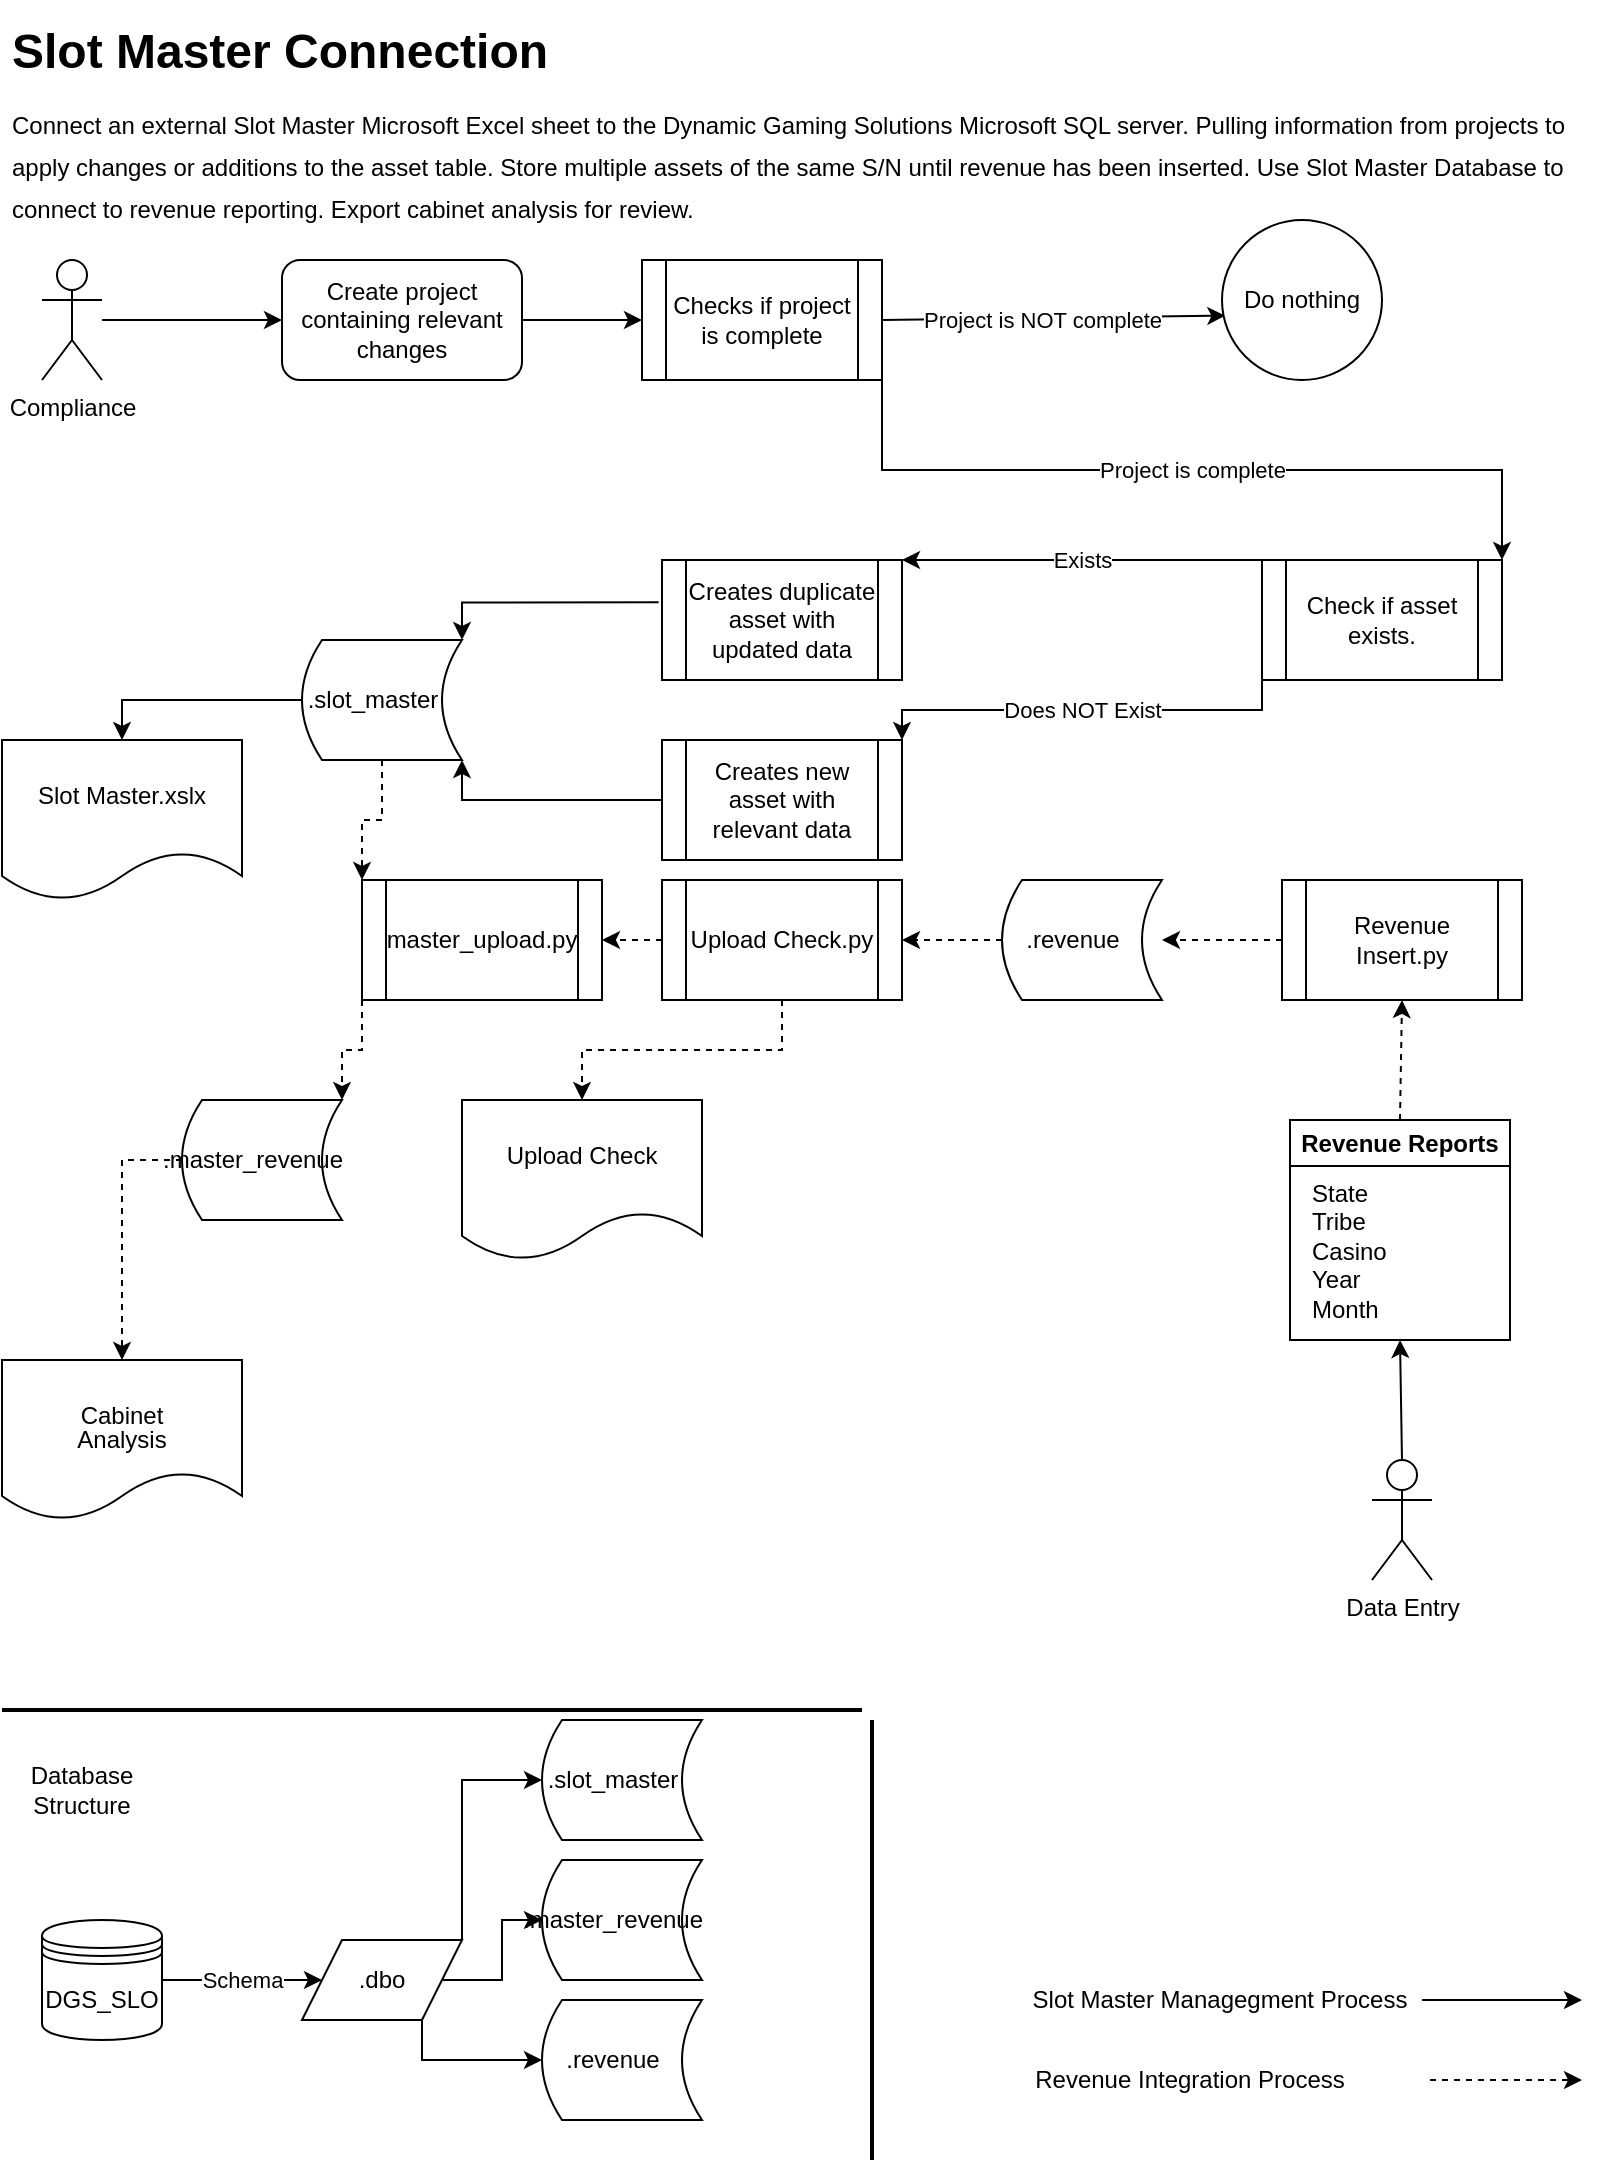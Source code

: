 <mxfile>
    <diagram id="C5RBs43oDa-KdzZeNtuy" name="Page-1">
        <mxGraphModel dx="1243" dy="1098" grid="1" gridSize="10" guides="1" tooltips="1" connect="1" arrows="1" fold="1" page="1" pageScale="1" pageWidth="850" pageHeight="1100" background="none" math="0" shadow="0">
            <root>
                <mxCell id="WIyWlLk6GJQsqaUBKTNV-0"/>
                <mxCell id="WIyWlLk6GJQsqaUBKTNV-1" parent="WIyWlLk6GJQsqaUBKTNV-0"/>
                <mxCell id="UrWYrcBueKwEf1aX-Rte-0" value="&lt;h1 style=&quot;line-height: 80%;&quot;&gt;&lt;span style=&quot;background-color: initial;&quot;&gt;Slot Master Connection&lt;/span&gt;&lt;/h1&gt;&lt;h1 style=&quot;line-height: 70%;&quot;&gt;&lt;span style=&quot;font-weight: 400;&quot;&gt;&lt;font style=&quot;font-size: 12px;&quot;&gt;Connect an external Slot Master Microsoft Excel sheet to the Dynamic Gaming Solutions Microsoft SQL server. Pulling information from projects to apply changes or additions to the asset table. Store multiple assets of the same S/N until revenue has been inserted. Use Slot Master Database to connect to revenue reporting. Export cabinet analysis for review.&lt;/font&gt;&lt;/span&gt;&lt;/h1&gt;" style="text;html=1;strokeColor=none;fillColor=none;spacing=5;spacingTop=-20;whiteSpace=wrap;overflow=hidden;rounded=0;" parent="WIyWlLk6GJQsqaUBKTNV-1" vertex="1">
                    <mxGeometry x="10" y="10" width="810" height="120" as="geometry"/>
                </mxCell>
                <mxCell id="UrWYrcBueKwEf1aX-Rte-1" value="Compliance" style="shape=umlActor;verticalLabelPosition=bottom;verticalAlign=top;html=1;outlineConnect=0;" parent="WIyWlLk6GJQsqaUBKTNV-1" vertex="1">
                    <mxGeometry x="30" y="130" width="30" height="60" as="geometry"/>
                </mxCell>
                <mxCell id="_Gnq-zmmvSpw4ipCfWBr-0" value="Create project containing relevant changes" style="rounded=1;whiteSpace=wrap;html=1;" parent="WIyWlLk6GJQsqaUBKTNV-1" vertex="1">
                    <mxGeometry x="150" y="130" width="120" height="60" as="geometry"/>
                </mxCell>
                <mxCell id="_Gnq-zmmvSpw4ipCfWBr-1" value="" style="endArrow=classic;html=1;rounded=0;entryX=0;entryY=0.5;entryDx=0;entryDy=0;" parent="WIyWlLk6GJQsqaUBKTNV-1" source="UrWYrcBueKwEf1aX-Rte-1" target="_Gnq-zmmvSpw4ipCfWBr-0" edge="1">
                    <mxGeometry width="50" height="50" relative="1" as="geometry">
                        <mxPoint x="390" y="420" as="sourcePoint"/>
                        <mxPoint x="440" y="370" as="targetPoint"/>
                    </mxGeometry>
                </mxCell>
                <mxCell id="_Gnq-zmmvSpw4ipCfWBr-4" value="" style="endArrow=classic;html=1;rounded=0;exitX=1;exitY=0.5;exitDx=0;exitDy=0;entryX=0;entryY=0.5;entryDx=0;entryDy=0;" parent="WIyWlLk6GJQsqaUBKTNV-1" source="_Gnq-zmmvSpw4ipCfWBr-0" target="_Gnq-zmmvSpw4ipCfWBr-11" edge="1">
                    <mxGeometry width="50" height="50" relative="1" as="geometry">
                        <mxPoint x="390" y="420" as="sourcePoint"/>
                        <mxPoint x="360" y="160" as="targetPoint"/>
                    </mxGeometry>
                </mxCell>
                <mxCell id="_Gnq-zmmvSpw4ipCfWBr-6" value="Check if asset exists." style="shape=process;whiteSpace=wrap;html=1;backgroundOutline=1;" parent="WIyWlLk6GJQsqaUBKTNV-1" vertex="1">
                    <mxGeometry x="640" y="280" width="120" height="60" as="geometry"/>
                </mxCell>
                <mxCell id="_Gnq-zmmvSpw4ipCfWBr-7" value="" style="endArrow=classic;html=1;rounded=0;exitX=0;exitY=0;exitDx=0;exitDy=0;entryX=1;entryY=0;entryDx=0;entryDy=0;" parent="WIyWlLk6GJQsqaUBKTNV-1" source="_Gnq-zmmvSpw4ipCfWBr-6" target="_Gnq-zmmvSpw4ipCfWBr-10" edge="1">
                    <mxGeometry relative="1" as="geometry">
                        <mxPoint x="20" y="570" as="sourcePoint"/>
                        <mxPoint x="250" y="360" as="targetPoint"/>
                    </mxGeometry>
                </mxCell>
                <mxCell id="_Gnq-zmmvSpw4ipCfWBr-8" value="Exists" style="edgeLabel;resizable=0;html=1;align=center;verticalAlign=middle;" parent="_Gnq-zmmvSpw4ipCfWBr-7" connectable="0" vertex="1">
                    <mxGeometry relative="1" as="geometry"/>
                </mxCell>
                <mxCell id="_Gnq-zmmvSpw4ipCfWBr-10" value="Creates duplicate asset with updated data" style="shape=process;whiteSpace=wrap;html=1;backgroundOutline=1;" parent="WIyWlLk6GJQsqaUBKTNV-1" vertex="1">
                    <mxGeometry x="340" y="280" width="120" height="60" as="geometry"/>
                </mxCell>
                <mxCell id="_Gnq-zmmvSpw4ipCfWBr-11" value="Checks if project is complete" style="shape=process;whiteSpace=wrap;html=1;backgroundOutline=1;" parent="WIyWlLk6GJQsqaUBKTNV-1" vertex="1">
                    <mxGeometry x="330" y="130" width="120" height="60" as="geometry"/>
                </mxCell>
                <mxCell id="_Gnq-zmmvSpw4ipCfWBr-12" value="" style="endArrow=classic;html=1;rounded=0;exitX=1;exitY=0.5;exitDx=0;exitDy=0;entryX=0.021;entryY=0.598;entryDx=0;entryDy=0;entryPerimeter=0;" parent="WIyWlLk6GJQsqaUBKTNV-1" source="_Gnq-zmmvSpw4ipCfWBr-11" target="_Gnq-zmmvSpw4ipCfWBr-14" edge="1">
                    <mxGeometry relative="1" as="geometry">
                        <mxPoint x="360" y="320" as="sourcePoint"/>
                        <mxPoint x="620" y="190" as="targetPoint"/>
                    </mxGeometry>
                </mxCell>
                <mxCell id="_Gnq-zmmvSpw4ipCfWBr-13" value="Project is NOT complete" style="edgeLabel;resizable=0;html=1;align=center;verticalAlign=middle;" parent="_Gnq-zmmvSpw4ipCfWBr-12" connectable="0" vertex="1">
                    <mxGeometry relative="1" as="geometry">
                        <mxPoint x="-6" y="1" as="offset"/>
                    </mxGeometry>
                </mxCell>
                <mxCell id="_Gnq-zmmvSpw4ipCfWBr-14" value="Do nothing" style="ellipse;whiteSpace=wrap;html=1;aspect=fixed;" parent="WIyWlLk6GJQsqaUBKTNV-1" vertex="1">
                    <mxGeometry x="620" y="110" width="80" height="80" as="geometry"/>
                </mxCell>
                <mxCell id="_Gnq-zmmvSpw4ipCfWBr-15" value="" style="endArrow=classic;html=1;rounded=0;exitX=1;exitY=1;exitDx=0;exitDy=0;edgeStyle=orthogonalEdgeStyle;entryX=1;entryY=0;entryDx=0;entryDy=0;" parent="WIyWlLk6GJQsqaUBKTNV-1" source="_Gnq-zmmvSpw4ipCfWBr-11" target="_Gnq-zmmvSpw4ipCfWBr-6" edge="1">
                    <mxGeometry relative="1" as="geometry">
                        <mxPoint x="240" y="290" as="sourcePoint"/>
                        <mxPoint x="760" y="200" as="targetPoint"/>
                    </mxGeometry>
                </mxCell>
                <mxCell id="_Gnq-zmmvSpw4ipCfWBr-16" value="Project is complete" style="edgeLabel;resizable=0;html=1;align=center;verticalAlign=middle;" parent="_Gnq-zmmvSpw4ipCfWBr-15" connectable="0" vertex="1">
                    <mxGeometry relative="1" as="geometry"/>
                </mxCell>
                <mxCell id="_Gnq-zmmvSpw4ipCfWBr-18" value="Creates new asset with relevant data" style="shape=process;whiteSpace=wrap;html=1;backgroundOutline=1;" parent="WIyWlLk6GJQsqaUBKTNV-1" vertex="1">
                    <mxGeometry x="340" y="370" width="120" height="60" as="geometry"/>
                </mxCell>
                <mxCell id="_Gnq-zmmvSpw4ipCfWBr-19" value="" style="endArrow=classic;html=1;rounded=0;exitX=0;exitY=1;exitDx=0;exitDy=0;entryX=1;entryY=0;entryDx=0;entryDy=0;edgeStyle=orthogonalEdgeStyle;" parent="WIyWlLk6GJQsqaUBKTNV-1" source="_Gnq-zmmvSpw4ipCfWBr-6" target="_Gnq-zmmvSpw4ipCfWBr-18" edge="1">
                    <mxGeometry relative="1" as="geometry">
                        <mxPoint x="240" y="450" as="sourcePoint"/>
                        <mxPoint x="340" y="450" as="targetPoint"/>
                    </mxGeometry>
                </mxCell>
                <mxCell id="_Gnq-zmmvSpw4ipCfWBr-20" value="Does NOT Exist" style="edgeLabel;resizable=0;html=1;align=center;verticalAlign=middle;" parent="_Gnq-zmmvSpw4ipCfWBr-19" connectable="0" vertex="1">
                    <mxGeometry relative="1" as="geometry"/>
                </mxCell>
                <mxCell id="_Gnq-zmmvSpw4ipCfWBr-24" value="" style="endArrow=classic;html=1;rounded=0;exitX=-0.014;exitY=0.353;exitDx=0;exitDy=0;exitPerimeter=0;entryX=1;entryY=0;entryDx=0;entryDy=0;edgeStyle=orthogonalEdgeStyle;" parent="WIyWlLk6GJQsqaUBKTNV-1" source="_Gnq-zmmvSpw4ipCfWBr-10" target="20" edge="1">
                    <mxGeometry width="50" height="50" relative="1" as="geometry">
                        <mxPoint x="380" y="450" as="sourcePoint"/>
                        <mxPoint x="240" y="335" as="targetPoint"/>
                    </mxGeometry>
                </mxCell>
                <mxCell id="_Gnq-zmmvSpw4ipCfWBr-25" value="" style="endArrow=classic;html=1;rounded=0;entryX=1;entryY=1;entryDx=0;entryDy=0;exitX=0;exitY=0.5;exitDx=0;exitDy=0;edgeStyle=orthogonalEdgeStyle;" parent="WIyWlLk6GJQsqaUBKTNV-1" source="_Gnq-zmmvSpw4ipCfWBr-18" target="20" edge="1">
                    <mxGeometry width="50" height="50" relative="1" as="geometry">
                        <mxPoint x="380" y="450" as="sourcePoint"/>
                        <mxPoint x="240" y="359.92" as="targetPoint"/>
                    </mxGeometry>
                </mxCell>
                <mxCell id="_Gnq-zmmvSpw4ipCfWBr-26" value="Slot Master.xslx" style="shape=document;whiteSpace=wrap;html=1;boundedLbl=1;" parent="WIyWlLk6GJQsqaUBKTNV-1" vertex="1">
                    <mxGeometry x="10" y="370" width="120" height="80" as="geometry"/>
                </mxCell>
                <mxCell id="5" value="" style="endArrow=classic;html=1;exitX=0;exitY=0.5;exitDx=0;exitDy=0;entryX=0.5;entryY=0;entryDx=0;entryDy=0;edgeStyle=orthogonalEdgeStyle;strokeWidth=1;arcSize=0;" parent="WIyWlLk6GJQsqaUBKTNV-1" source="20" target="_Gnq-zmmvSpw4ipCfWBr-26" edge="1">
                    <mxGeometry width="50" height="50" relative="1" as="geometry">
                        <mxPoint x="170" y="335" as="sourcePoint"/>
                        <mxPoint x="110" y="310" as="targetPoint"/>
                    </mxGeometry>
                </mxCell>
                <mxCell id="6" value="&lt;p style=&quot;line-height: 100%;&quot;&gt;Cabinet&lt;br&gt;Analysis&lt;br&gt;&lt;/p&gt;" style="shape=document;whiteSpace=wrap;html=1;boundedLbl=1;spacingTop=9;" parent="WIyWlLk6GJQsqaUBKTNV-1" vertex="1">
                    <mxGeometry x="10" y="680" width="120" height="80" as="geometry"/>
                </mxCell>
                <mxCell id="8" value="DGS_SLO" style="shape=datastore;whiteSpace=wrap;html=1;" parent="WIyWlLk6GJQsqaUBKTNV-1" vertex="1">
                    <mxGeometry x="30" y="960" width="60" height="60" as="geometry"/>
                </mxCell>
                <mxCell id="9" value=".dbo" style="shape=parallelogram;perimeter=parallelogramPerimeter;whiteSpace=wrap;html=1;fixedSize=1;" parent="WIyWlLk6GJQsqaUBKTNV-1" vertex="1">
                    <mxGeometry x="160" y="970" width="80" height="40" as="geometry"/>
                </mxCell>
                <mxCell id="11" value="" style="endArrow=classic;html=1;strokeWidth=1;exitX=1;exitY=0.5;exitDx=0;exitDy=0;entryX=0;entryY=0.5;entryDx=0;entryDy=0;" parent="WIyWlLk6GJQsqaUBKTNV-1" source="8" target="9" edge="1">
                    <mxGeometry relative="1" as="geometry">
                        <mxPoint x="330" y="830" as="sourcePoint"/>
                        <mxPoint x="430" y="830" as="targetPoint"/>
                    </mxGeometry>
                </mxCell>
                <mxCell id="12" value="Schema" style="edgeLabel;resizable=0;html=1;align=center;verticalAlign=middle;" parent="11" connectable="0" vertex="1">
                    <mxGeometry relative="1" as="geometry"/>
                </mxCell>
                <mxCell id="13" value=".slot_master" style="shape=dataStorage;whiteSpace=wrap;html=1;fixedSize=1;size=10;spacingRight=9;" parent="WIyWlLk6GJQsqaUBKTNV-1" vertex="1">
                    <mxGeometry x="280" y="860" width="80" height="60" as="geometry"/>
                </mxCell>
                <mxCell id="14" value=".master_revenue" style="shape=dataStorage;whiteSpace=wrap;html=1;fixedSize=1;size=10;spacingRight=9;" parent="WIyWlLk6GJQsqaUBKTNV-1" vertex="1">
                    <mxGeometry x="280" y="930" width="80" height="60" as="geometry"/>
                </mxCell>
                <mxCell id="15" value="" style="endArrow=classic;html=1;strokeWidth=1;exitX=1;exitY=0;exitDx=0;exitDy=0;entryX=0;entryY=0.5;entryDx=0;entryDy=0;edgeStyle=orthogonalEdgeStyle;arcSize=0;" parent="WIyWlLk6GJQsqaUBKTNV-1" source="9" target="13" edge="1">
                    <mxGeometry width="50" height="50" relative="1" as="geometry">
                        <mxPoint x="260" y="910" as="sourcePoint"/>
                        <mxPoint x="310" y="860" as="targetPoint"/>
                    </mxGeometry>
                </mxCell>
                <mxCell id="16" value="" style="endArrow=classic;html=1;strokeWidth=1;exitX=1;exitY=0.5;exitDx=0;exitDy=0;entryX=0;entryY=0.5;entryDx=0;entryDy=0;edgeStyle=orthogonalEdgeStyle;arcSize=0;" parent="WIyWlLk6GJQsqaUBKTNV-1" source="9" target="14" edge="1">
                    <mxGeometry width="50" height="50" relative="1" as="geometry">
                        <mxPoint x="260" y="910" as="sourcePoint"/>
                        <mxPoint x="310" y="860" as="targetPoint"/>
                    </mxGeometry>
                </mxCell>
                <mxCell id="17" value="" style="line;strokeWidth=2;html=1;" parent="WIyWlLk6GJQsqaUBKTNV-1" vertex="1">
                    <mxGeometry x="10" y="850" width="430" height="10" as="geometry"/>
                </mxCell>
                <mxCell id="18" value="Database Structure" style="text;html=1;strokeColor=none;fillColor=none;align=center;verticalAlign=middle;whiteSpace=wrap;rounded=0;" parent="WIyWlLk6GJQsqaUBKTNV-1" vertex="1">
                    <mxGeometry x="20" y="880" width="60" height="30" as="geometry"/>
                </mxCell>
                <mxCell id="19" value="" style="line;strokeWidth=2;direction=south;html=1;" parent="WIyWlLk6GJQsqaUBKTNV-1" vertex="1">
                    <mxGeometry x="440" y="860" width="10" height="220" as="geometry"/>
                </mxCell>
                <mxCell id="20" value=".slot_master" style="shape=dataStorage;whiteSpace=wrap;html=1;fixedSize=1;size=10;spacingRight=9;" parent="WIyWlLk6GJQsqaUBKTNV-1" vertex="1">
                    <mxGeometry x="160" y="320" width="80" height="60" as="geometry"/>
                </mxCell>
                <mxCell id="21" value=".master_revenue" style="shape=dataStorage;whiteSpace=wrap;html=1;fixedSize=1;size=10;spacingRight=9;" parent="WIyWlLk6GJQsqaUBKTNV-1" vertex="1">
                    <mxGeometry x="100" y="550" width="80" height="60" as="geometry"/>
                </mxCell>
                <mxCell id="22" value="" style="endArrow=classic;html=1;strokeWidth=1;exitX=0;exitY=0.5;exitDx=0;exitDy=0;entryX=0.5;entryY=0;entryDx=0;entryDy=0;edgeStyle=orthogonalEdgeStyle;arcSize=0;dashed=1;" parent="WIyWlLk6GJQsqaUBKTNV-1" source="21" target="6" edge="1">
                    <mxGeometry width="50" height="50" relative="1" as="geometry">
                        <mxPoint x="410" y="560" as="sourcePoint"/>
                        <mxPoint x="460" y="510" as="targetPoint"/>
                    </mxGeometry>
                </mxCell>
                <mxCell id="24" value=".revenue" style="shape=dataStorage;whiteSpace=wrap;html=1;fixedSize=1;size=10;spacingRight=9;" parent="WIyWlLk6GJQsqaUBKTNV-1" vertex="1">
                    <mxGeometry x="280" y="1000" width="80" height="60" as="geometry"/>
                </mxCell>
                <mxCell id="25" value="" style="endArrow=classic;html=1;strokeWidth=1;exitX=0.75;exitY=1;exitDx=0;exitDy=0;entryX=0;entryY=0.5;entryDx=0;entryDy=0;edgeStyle=orthogonalEdgeStyle;arcSize=0;" parent="WIyWlLk6GJQsqaUBKTNV-1" source="9" target="24" edge="1">
                    <mxGeometry width="50" height="50" relative="1" as="geometry">
                        <mxPoint x="290" y="950" as="sourcePoint"/>
                        <mxPoint x="340" y="900" as="targetPoint"/>
                    </mxGeometry>
                </mxCell>
                <mxCell id="27" value="master_upload.py" style="shape=process;whiteSpace=wrap;html=1;backgroundOutline=1;" parent="WIyWlLk6GJQsqaUBKTNV-1" vertex="1">
                    <mxGeometry x="190" y="440" width="120" height="60" as="geometry"/>
                </mxCell>
                <mxCell id="28" value="" style="endArrow=classic;html=1;strokeWidth=1;exitX=0.5;exitY=1;exitDx=0;exitDy=0;entryX=0;entryY=0;entryDx=0;entryDy=0;edgeStyle=orthogonalEdgeStyle;arcSize=0;dashed=1;" parent="WIyWlLk6GJQsqaUBKTNV-1" source="20" target="27" edge="1">
                    <mxGeometry width="50" height="50" relative="1" as="geometry">
                        <mxPoint x="270" y="580" as="sourcePoint"/>
                        <mxPoint x="320" y="530" as="targetPoint"/>
                    </mxGeometry>
                </mxCell>
                <mxCell id="29" value="" style="endArrow=classic;html=1;strokeWidth=1;exitX=0;exitY=1;exitDx=0;exitDy=0;entryX=1;entryY=0;entryDx=0;entryDy=0;arcSize=0;edgeStyle=orthogonalEdgeStyle;dashed=1;" parent="WIyWlLk6GJQsqaUBKTNV-1" source="27" target="21" edge="1">
                    <mxGeometry width="50" height="50" relative="1" as="geometry">
                        <mxPoint x="270" y="580" as="sourcePoint"/>
                        <mxPoint x="320" y="530" as="targetPoint"/>
                    </mxGeometry>
                </mxCell>
                <mxCell id="30" value=".revenue" style="shape=dataStorage;whiteSpace=wrap;html=1;fixedSize=1;size=10;spacingRight=9;" parent="WIyWlLk6GJQsqaUBKTNV-1" vertex="1">
                    <mxGeometry x="510" y="440" width="80" height="60" as="geometry"/>
                </mxCell>
                <mxCell id="32" value="Upload Check.py" style="shape=process;whiteSpace=wrap;html=1;backgroundOutline=1;" parent="WIyWlLk6GJQsqaUBKTNV-1" vertex="1">
                    <mxGeometry x="340" y="440" width="120" height="60" as="geometry"/>
                </mxCell>
                <mxCell id="33" value="" style="endArrow=classic;html=1;strokeWidth=1;exitX=0;exitY=0.5;exitDx=0;exitDy=0;entryX=1;entryY=0.5;entryDx=0;entryDy=0;dashed=1;" parent="WIyWlLk6GJQsqaUBKTNV-1" source="32" target="27" edge="1">
                    <mxGeometry width="50" height="50" relative="1" as="geometry">
                        <mxPoint x="390" y="570" as="sourcePoint"/>
                        <mxPoint x="440" y="520" as="targetPoint"/>
                    </mxGeometry>
                </mxCell>
                <mxCell id="34" value="Upload Check" style="shape=document;whiteSpace=wrap;html=1;boundedLbl=1;" parent="WIyWlLk6GJQsqaUBKTNV-1" vertex="1">
                    <mxGeometry x="240" y="550" width="120" height="80" as="geometry"/>
                </mxCell>
                <mxCell id="35" value="" style="endArrow=classic;html=1;strokeWidth=1;exitX=0.5;exitY=1;exitDx=0;exitDy=0;entryX=0.5;entryY=0;entryDx=0;entryDy=0;edgeStyle=orthogonalEdgeStyle;arcSize=0;dashed=1;" parent="WIyWlLk6GJQsqaUBKTNV-1" source="32" target="34" edge="1">
                    <mxGeometry width="50" height="50" relative="1" as="geometry">
                        <mxPoint x="390" y="570" as="sourcePoint"/>
                        <mxPoint x="440" y="520" as="targetPoint"/>
                    </mxGeometry>
                </mxCell>
                <mxCell id="38" value="" style="endArrow=classic;html=1;strokeWidth=1;exitX=0;exitY=0.5;exitDx=0;exitDy=0;entryX=1;entryY=0.5;entryDx=0;entryDy=0;dashed=1;" parent="WIyWlLk6GJQsqaUBKTNV-1" source="30" target="32" edge="1">
                    <mxGeometry width="50" height="50" relative="1" as="geometry">
                        <mxPoint x="390" y="570" as="sourcePoint"/>
                        <mxPoint x="440" y="520" as="targetPoint"/>
                    </mxGeometry>
                </mxCell>
                <mxCell id="39" value="Revenue Insert.py" style="shape=process;whiteSpace=wrap;html=1;backgroundOutline=1;" parent="WIyWlLk6GJQsqaUBKTNV-1" vertex="1">
                    <mxGeometry x="650" y="440" width="120" height="60" as="geometry"/>
                </mxCell>
                <mxCell id="40" value="" style="endArrow=classic;html=1;strokeWidth=1;exitX=0;exitY=0.5;exitDx=0;exitDy=0;entryX=1;entryY=0.5;entryDx=0;entryDy=0;dashed=1;" parent="WIyWlLk6GJQsqaUBKTNV-1" source="39" target="30" edge="1">
                    <mxGeometry width="50" height="50" relative="1" as="geometry">
                        <mxPoint x="380" y="560" as="sourcePoint"/>
                        <mxPoint x="430" y="510" as="targetPoint"/>
                    </mxGeometry>
                </mxCell>
                <mxCell id="41" value="Revenue Reports" style="swimlane;whiteSpace=wrap;html=1;" parent="WIyWlLk6GJQsqaUBKTNV-1" vertex="1">
                    <mxGeometry x="654" y="560" width="110" height="110" as="geometry">
                        <mxRectangle x="654" y="560" width="140" height="30" as="alternateBounds"/>
                    </mxGeometry>
                </mxCell>
                <mxCell id="43" value="State&lt;br&gt;Tribe&lt;br&gt;Casino&lt;br&gt;Year&lt;br&gt;Month" style="text;strokeColor=none;fillColor=none;align=left;verticalAlign=middle;spacingLeft=4;spacingRight=4;overflow=hidden;points=[[0,0.5],[1,0.5]];portConstraint=eastwest;rotatable=0;whiteSpace=wrap;html=1;" parent="41" vertex="1">
                    <mxGeometry x="5" y="27" width="80" height="73" as="geometry"/>
                </mxCell>
                <mxCell id="44" value="" style="endArrow=classic;html=1;strokeWidth=1;entryX=0.5;entryY=1;entryDx=0;entryDy=0;exitX=0.5;exitY=0;exitDx=0;exitDy=0;dashed=1;" parent="WIyWlLk6GJQsqaUBKTNV-1" source="41" target="39" edge="1">
                    <mxGeometry width="50" height="50" relative="1" as="geometry">
                        <mxPoint x="490" y="600" as="sourcePoint"/>
                        <mxPoint x="540" y="550" as="targetPoint"/>
                    </mxGeometry>
                </mxCell>
                <mxCell id="45" value="Data Entry" style="shape=umlActor;verticalLabelPosition=bottom;verticalAlign=top;html=1;outlineConnect=0;" parent="WIyWlLk6GJQsqaUBKTNV-1" vertex="1">
                    <mxGeometry x="695" y="730" width="30" height="60" as="geometry"/>
                </mxCell>
                <mxCell id="48" value="" style="endArrow=classic;html=1;strokeWidth=1;entryX=0.5;entryY=1;entryDx=0;entryDy=0;exitX=0.5;exitY=0;exitDx=0;exitDy=0;exitPerimeter=0;" parent="WIyWlLk6GJQsqaUBKTNV-1" source="45" target="41" edge="1">
                    <mxGeometry width="50" height="50" relative="1" as="geometry">
                        <mxPoint x="470" y="670" as="sourcePoint"/>
                        <mxPoint x="520" y="620" as="targetPoint"/>
                    </mxGeometry>
                </mxCell>
                <mxCell id="49" value="" style="endArrow=classic;html=1;" edge="1" parent="WIyWlLk6GJQsqaUBKTNV-1">
                    <mxGeometry width="50" height="50" relative="1" as="geometry">
                        <mxPoint x="720" y="1000" as="sourcePoint"/>
                        <mxPoint x="800" y="1000" as="targetPoint"/>
                    </mxGeometry>
                </mxCell>
                <mxCell id="50" value="" style="endArrow=classic;html=1;dashed=1;" edge="1" parent="WIyWlLk6GJQsqaUBKTNV-1" source="52">
                    <mxGeometry width="50" height="50" relative="1" as="geometry">
                        <mxPoint x="720" y="1040" as="sourcePoint"/>
                        <mxPoint x="800" y="1040" as="targetPoint"/>
                    </mxGeometry>
                </mxCell>
                <mxCell id="51" value="Slot Master Managegment Process" style="text;html=1;strokeColor=none;fillColor=none;align=center;verticalAlign=middle;whiteSpace=wrap;rounded=0;" vertex="1" parent="WIyWlLk6GJQsqaUBKTNV-1">
                    <mxGeometry x="519" y="985" width="200" height="30" as="geometry"/>
                </mxCell>
                <mxCell id="52" value="Revenue Integration Process" style="text;html=1;strokeColor=none;fillColor=none;align=center;verticalAlign=middle;whiteSpace=wrap;rounded=0;" vertex="1" parent="WIyWlLk6GJQsqaUBKTNV-1">
                    <mxGeometry x="484" y="1025" width="240" height="30" as="geometry"/>
                </mxCell>
            </root>
        </mxGraphModel>
    </diagram>
</mxfile>